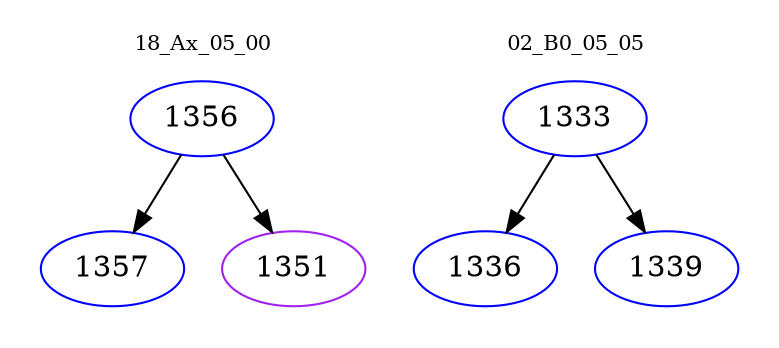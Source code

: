 digraph{
subgraph cluster_0 {
color = white
label = "18_Ax_05_00";
fontsize=10;
T0_1356 [label="1356", color="blue"]
T0_1356 -> T0_1357 [color="black"]
T0_1357 [label="1357", color="blue"]
T0_1356 -> T0_1351 [color="black"]
T0_1351 [label="1351", color="purple"]
}
subgraph cluster_1 {
color = white
label = "02_B0_05_05";
fontsize=10;
T1_1333 [label="1333", color="blue"]
T1_1333 -> T1_1336 [color="black"]
T1_1336 [label="1336", color="blue"]
T1_1333 -> T1_1339 [color="black"]
T1_1339 [label="1339", color="blue"]
}
}
